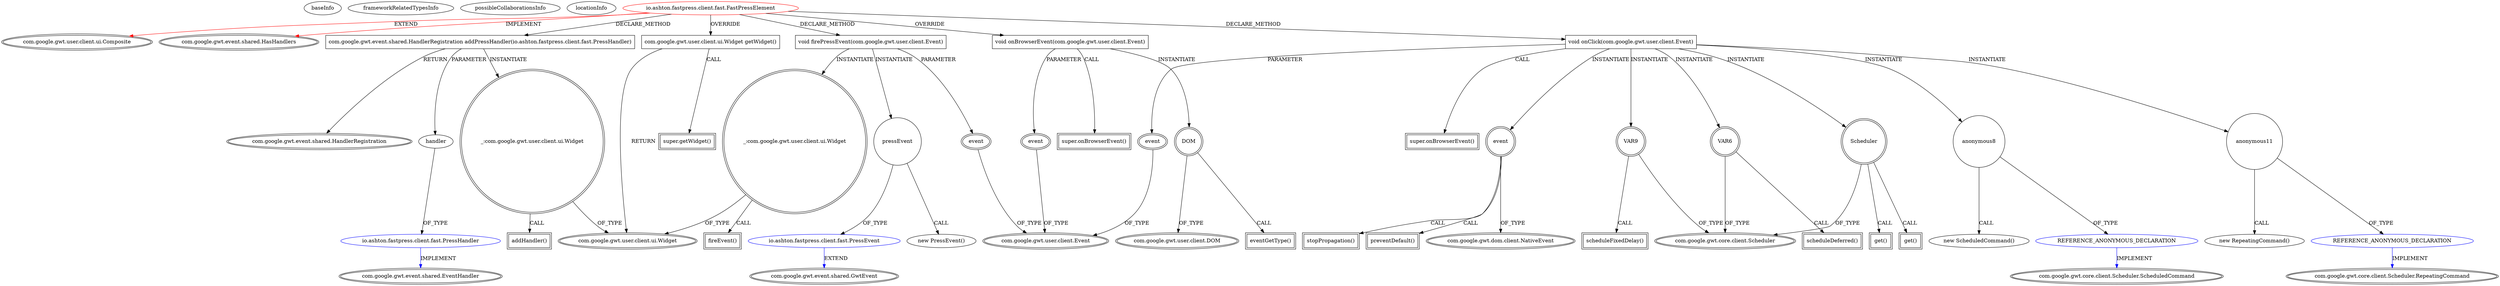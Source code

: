 digraph {
baseInfo[graphId=754,category="extension_graph",isAnonymous=false,possibleRelation=true]
frameworkRelatedTypesInfo[0="com.google.gwt.user.client.ui.Composite",1="com.google.gwt.event.shared.HasHandlers"]
possibleCollaborationsInfo[0="754~CLIENT_METHOD_DECLARATION-INSTANTIATION-~com.google.gwt.user.client.ui.Composite com.google.gwt.event.shared.HasHandlers ~com.google.gwt.core.client.Scheduler.RepeatingCommand ~false~true",1="754~CLIENT_METHOD_DECLARATION-INSTANTIATION-~com.google.gwt.user.client.ui.Composite com.google.gwt.event.shared.HasHandlers ~com.google.gwt.core.client.Scheduler.ScheduledCommand ~false~true",2="754~CLIENT_METHOD_DECLARATION-PARAMETER_DECLARATION-~com.google.gwt.user.client.ui.Composite com.google.gwt.event.shared.HasHandlers ~com.google.gwt.event.shared.EventHandler ~false~false",3="754~CLIENT_METHOD_DECLARATION-INSTANTIATION-~com.google.gwt.user.client.ui.Composite com.google.gwt.event.shared.HasHandlers ~com.google.gwt.event.shared.GwtEvent ~false~false"]
locationInfo[projectName="ashtonthomas-gwt-fast-touch-press",filePath="/ashtonthomas-gwt-fast-touch-press/gwt-fast-touch-press-master/src/io/ashton/fastpress/client/fast/FastPressElement.java",contextSignature="FastPressElement",graphId="754"]
0[label="io.ashton.fastpress.client.fast.FastPressElement",vertexType="ROOT_CLIENT_CLASS_DECLARATION",isFrameworkType=false,color=red]
1[label="com.google.gwt.user.client.ui.Composite",vertexType="FRAMEWORK_CLASS_TYPE",isFrameworkType=true,peripheries=2]
2[label="com.google.gwt.event.shared.HasHandlers",vertexType="FRAMEWORK_INTERFACE_TYPE",isFrameworkType=true,peripheries=2]
3[label="com.google.gwt.user.client.ui.Widget getWidget()",vertexType="OVERRIDING_METHOD_DECLARATION",isFrameworkType=false,shape=box]
4[label="com.google.gwt.user.client.ui.Widget",vertexType="FRAMEWORK_CLASS_TYPE",isFrameworkType=true,peripheries=2]
5[label="super.getWidget()",vertexType="SUPER_CALL",isFrameworkType=true,peripheries=2,shape=box]
6[label="void onBrowserEvent(com.google.gwt.user.client.Event)",vertexType="OVERRIDING_METHOD_DECLARATION",isFrameworkType=false,shape=box]
7[label="event",vertexType="PARAMETER_DECLARATION",isFrameworkType=true,peripheries=2]
8[label="com.google.gwt.user.client.Event",vertexType="FRAMEWORK_CLASS_TYPE",isFrameworkType=true,peripheries=2]
9[label="DOM",vertexType="VARIABLE_EXPRESION",isFrameworkType=true,peripheries=2,shape=circle]
11[label="com.google.gwt.user.client.DOM",vertexType="FRAMEWORK_CLASS_TYPE",isFrameworkType=true,peripheries=2]
10[label="eventGetType()",vertexType="INSIDE_CALL",isFrameworkType=true,peripheries=2,shape=box]
12[label="super.onBrowserEvent()",vertexType="SUPER_CALL",isFrameworkType=true,peripheries=2,shape=box]
14[label="com.google.gwt.event.shared.HandlerRegistration addPressHandler(io.ashton.fastpress.client.fast.PressHandler)",vertexType="CLIENT_METHOD_DECLARATION",isFrameworkType=false,shape=box]
15[label="com.google.gwt.event.shared.HandlerRegistration",vertexType="FRAMEWORK_INTERFACE_TYPE",isFrameworkType=true,peripheries=2]
16[label="handler",vertexType="PARAMETER_DECLARATION",isFrameworkType=false]
17[label="io.ashton.fastpress.client.fast.PressHandler",vertexType="REFERENCE_CLIENT_CLASS_DECLARATION",isFrameworkType=false,color=blue]
18[label="com.google.gwt.event.shared.EventHandler",vertexType="FRAMEWORK_INTERFACE_TYPE",isFrameworkType=true,peripheries=2]
19[label="_:com.google.gwt.user.client.ui.Widget",vertexType="VARIABLE_EXPRESION",isFrameworkType=true,peripheries=2,shape=circle]
20[label="addHandler()",vertexType="INSIDE_CALL",isFrameworkType=true,peripheries=2,shape=box]
22[label="void firePressEvent(com.google.gwt.user.client.Event)",vertexType="CLIENT_METHOD_DECLARATION",isFrameworkType=false,shape=box]
23[label="event",vertexType="PARAMETER_DECLARATION",isFrameworkType=true,peripheries=2]
26[label="pressEvent",vertexType="VARIABLE_EXPRESION",isFrameworkType=false,shape=circle]
27[label="io.ashton.fastpress.client.fast.PressEvent",vertexType="REFERENCE_CLIENT_CLASS_DECLARATION",isFrameworkType=false,color=blue]
28[label="com.google.gwt.event.shared.GwtEvent",vertexType="FRAMEWORK_CLASS_TYPE",isFrameworkType=true,peripheries=2]
25[label="new PressEvent()",vertexType="CONSTRUCTOR_CALL",isFrameworkType=false]
29[label="_:com.google.gwt.user.client.ui.Widget",vertexType="VARIABLE_EXPRESION",isFrameworkType=true,peripheries=2,shape=circle]
30[label="fireEvent()",vertexType="INSIDE_CALL",isFrameworkType=true,peripheries=2,shape=box]
36[label="void onClick(com.google.gwt.user.client.Event)",vertexType="CLIENT_METHOD_DECLARATION",isFrameworkType=false,shape=box]
37[label="event",vertexType="PARAMETER_DECLARATION",isFrameworkType=true,peripheries=2]
39[label="event",vertexType="VARIABLE_EXPRESION",isFrameworkType=true,peripheries=2,shape=circle]
41[label="com.google.gwt.dom.client.NativeEvent",vertexType="FRAMEWORK_CLASS_TYPE",isFrameworkType=true,peripheries=2]
40[label="stopPropagation()",vertexType="INSIDE_CALL",isFrameworkType=true,peripheries=2,shape=box]
42[label="super.onBrowserEvent()",vertexType="SUPER_CALL",isFrameworkType=true,peripheries=2,shape=box]
44[label="preventDefault()",vertexType="INSIDE_CALL",isFrameworkType=true,peripheries=2,shape=box]
45[label="VAR6",vertexType="VARIABLE_EXPRESION",isFrameworkType=true,peripheries=2,shape=circle]
47[label="com.google.gwt.core.client.Scheduler",vertexType="FRAMEWORK_CLASS_TYPE",isFrameworkType=true,peripheries=2]
46[label="scheduleDeferred()",vertexType="INSIDE_CALL",isFrameworkType=true,peripheries=2,shape=box]
48[label="Scheduler",vertexType="VARIABLE_EXPRESION",isFrameworkType=true,peripheries=2,shape=circle]
49[label="get()",vertexType="INSIDE_CALL",isFrameworkType=true,peripheries=2,shape=box]
52[label="anonymous8",vertexType="VARIABLE_EXPRESION",isFrameworkType=false,shape=circle]
53[label="REFERENCE_ANONYMOUS_DECLARATION",vertexType="REFERENCE_ANONYMOUS_DECLARATION",isFrameworkType=false,color=blue]
54[label="com.google.gwt.core.client.Scheduler.ScheduledCommand",vertexType="FRAMEWORK_INTERFACE_TYPE",isFrameworkType=true,peripheries=2]
51[label="new ScheduledCommand()",vertexType="CONSTRUCTOR_CALL",isFrameworkType=false]
55[label="VAR9",vertexType="VARIABLE_EXPRESION",isFrameworkType=true,peripheries=2,shape=circle]
56[label="scheduleFixedDelay()",vertexType="INSIDE_CALL",isFrameworkType=true,peripheries=2,shape=box]
59[label="get()",vertexType="INSIDE_CALL",isFrameworkType=true,peripheries=2,shape=box]
61[label="anonymous11",vertexType="VARIABLE_EXPRESION",isFrameworkType=false,shape=circle]
62[label="REFERENCE_ANONYMOUS_DECLARATION",vertexType="REFERENCE_ANONYMOUS_DECLARATION",isFrameworkType=false,color=blue]
63[label="com.google.gwt.core.client.Scheduler.RepeatingCommand",vertexType="FRAMEWORK_INTERFACE_TYPE",isFrameworkType=true,peripheries=2]
60[label="new RepeatingCommand()",vertexType="CONSTRUCTOR_CALL",isFrameworkType=false]
0->1[label="EXTEND",color=red]
0->2[label="IMPLEMENT",color=red]
0->3[label="OVERRIDE"]
3->4[label="RETURN"]
3->5[label="CALL"]
0->6[label="OVERRIDE"]
7->8[label="OF_TYPE"]
6->7[label="PARAMETER"]
6->9[label="INSTANTIATE"]
9->11[label="OF_TYPE"]
9->10[label="CALL"]
6->12[label="CALL"]
0->14[label="DECLARE_METHOD"]
14->15[label="RETURN"]
17->18[label="IMPLEMENT",color=blue]
16->17[label="OF_TYPE"]
14->16[label="PARAMETER"]
14->19[label="INSTANTIATE"]
19->4[label="OF_TYPE"]
19->20[label="CALL"]
0->22[label="DECLARE_METHOD"]
23->8[label="OF_TYPE"]
22->23[label="PARAMETER"]
22->26[label="INSTANTIATE"]
27->28[label="EXTEND",color=blue]
26->27[label="OF_TYPE"]
26->25[label="CALL"]
22->29[label="INSTANTIATE"]
29->4[label="OF_TYPE"]
29->30[label="CALL"]
0->36[label="DECLARE_METHOD"]
37->8[label="OF_TYPE"]
36->37[label="PARAMETER"]
36->39[label="INSTANTIATE"]
39->41[label="OF_TYPE"]
39->40[label="CALL"]
36->42[label="CALL"]
39->44[label="CALL"]
36->45[label="INSTANTIATE"]
45->47[label="OF_TYPE"]
45->46[label="CALL"]
36->48[label="INSTANTIATE"]
48->47[label="OF_TYPE"]
48->49[label="CALL"]
36->52[label="INSTANTIATE"]
53->54[label="IMPLEMENT",color=blue]
52->53[label="OF_TYPE"]
52->51[label="CALL"]
36->55[label="INSTANTIATE"]
55->47[label="OF_TYPE"]
55->56[label="CALL"]
48->59[label="CALL"]
36->61[label="INSTANTIATE"]
62->63[label="IMPLEMENT",color=blue]
61->62[label="OF_TYPE"]
61->60[label="CALL"]
}
